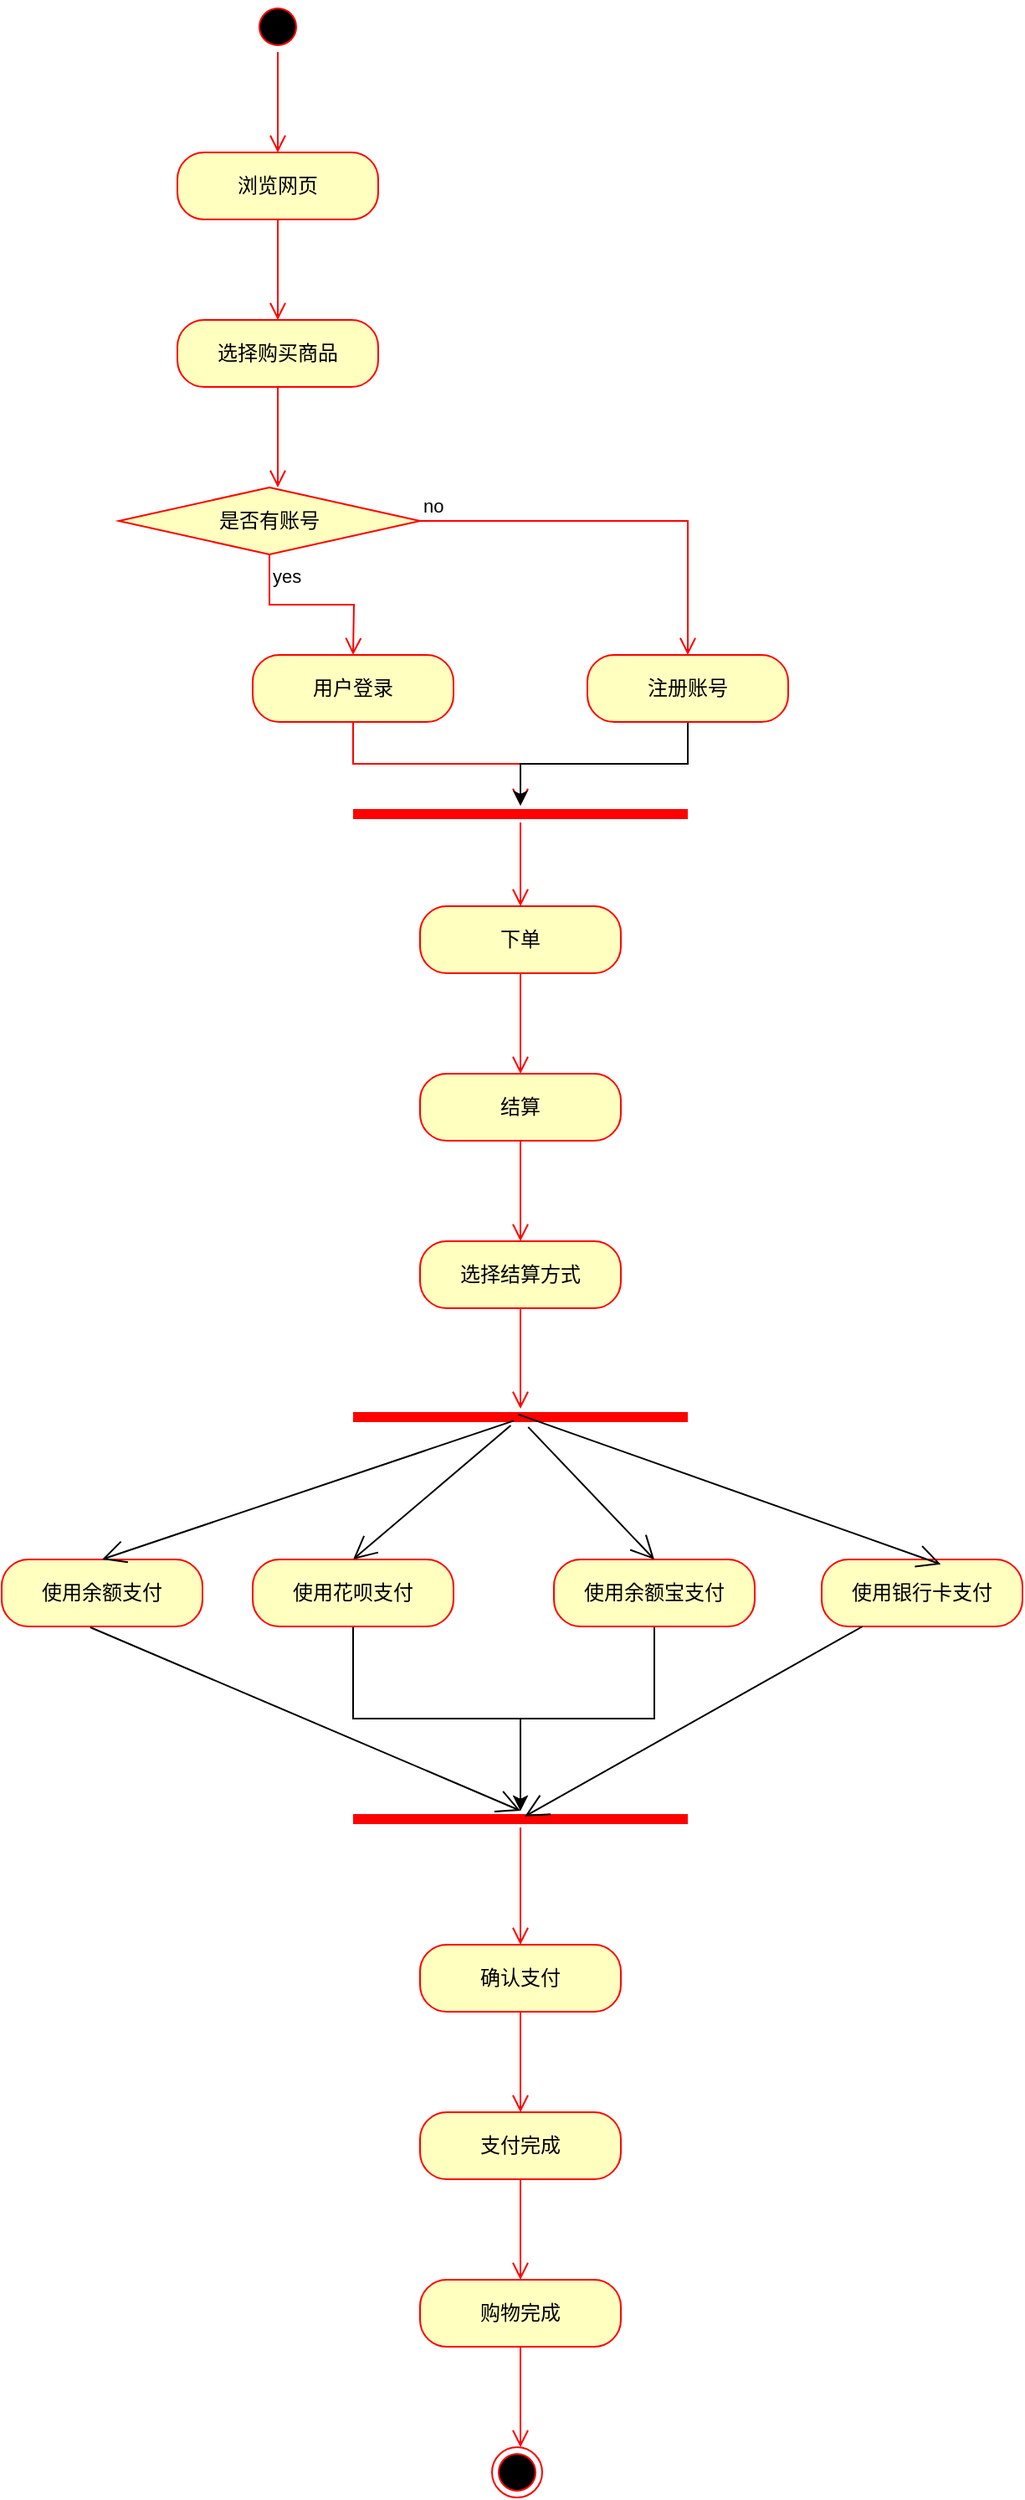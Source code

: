 <mxfile version="24.4.0" type="device">
  <diagram id="C5RBs43oDa-KdzZeNtuy" name="Page-1">
    <mxGraphModel dx="613" dy="834" grid="1" gridSize="10" guides="1" tooltips="1" connect="1" arrows="1" fold="1" page="1" pageScale="1" pageWidth="827" pageHeight="1169" math="0" shadow="0">
      <root>
        <mxCell id="WIyWlLk6GJQsqaUBKTNV-0" />
        <mxCell id="WIyWlLk6GJQsqaUBKTNV-1" parent="WIyWlLk6GJQsqaUBKTNV-0" />
        <mxCell id="sGb1tncQzAxA6hbaUur0-0" value="" style="ellipse;html=1;shape=startState;fillColor=#000000;strokeColor=#ff0000;" vertex="1" parent="WIyWlLk6GJQsqaUBKTNV-1">
          <mxGeometry x="270" y="80" width="30" height="30" as="geometry" />
        </mxCell>
        <mxCell id="sGb1tncQzAxA6hbaUur0-1" value="" style="edgeStyle=orthogonalEdgeStyle;html=1;verticalAlign=bottom;endArrow=open;endSize=8;strokeColor=#ff0000;rounded=0;" edge="1" source="sGb1tncQzAxA6hbaUur0-0" parent="WIyWlLk6GJQsqaUBKTNV-1">
          <mxGeometry relative="1" as="geometry">
            <mxPoint x="285" y="170" as="targetPoint" />
          </mxGeometry>
        </mxCell>
        <mxCell id="sGb1tncQzAxA6hbaUur0-2" value="浏览网页" style="rounded=1;whiteSpace=wrap;html=1;arcSize=40;fontColor=#000000;fillColor=#ffffc0;strokeColor=#ff0000;" vertex="1" parent="WIyWlLk6GJQsqaUBKTNV-1">
          <mxGeometry x="225" y="170" width="120" height="40" as="geometry" />
        </mxCell>
        <mxCell id="sGb1tncQzAxA6hbaUur0-3" value="" style="edgeStyle=orthogonalEdgeStyle;html=1;verticalAlign=bottom;endArrow=open;endSize=8;strokeColor=#ff0000;rounded=0;" edge="1" source="sGb1tncQzAxA6hbaUur0-2" parent="WIyWlLk6GJQsqaUBKTNV-1">
          <mxGeometry relative="1" as="geometry">
            <mxPoint x="285" y="270" as="targetPoint" />
          </mxGeometry>
        </mxCell>
        <mxCell id="sGb1tncQzAxA6hbaUur0-4" value="选择购买商品" style="rounded=1;whiteSpace=wrap;html=1;arcSize=40;fontColor=#000000;fillColor=#ffffc0;strokeColor=#ff0000;" vertex="1" parent="WIyWlLk6GJQsqaUBKTNV-1">
          <mxGeometry x="225" y="270" width="120" height="40" as="geometry" />
        </mxCell>
        <mxCell id="sGb1tncQzAxA6hbaUur0-5" value="" style="edgeStyle=orthogonalEdgeStyle;html=1;verticalAlign=bottom;endArrow=open;endSize=8;strokeColor=#ff0000;rounded=0;" edge="1" source="sGb1tncQzAxA6hbaUur0-4" parent="WIyWlLk6GJQsqaUBKTNV-1">
          <mxGeometry relative="1" as="geometry">
            <mxPoint x="285" y="370" as="targetPoint" />
          </mxGeometry>
        </mxCell>
        <mxCell id="sGb1tncQzAxA6hbaUur0-6" value="是否有账号" style="rhombus;whiteSpace=wrap;html=1;fontColor=#000000;fillColor=#ffffc0;strokeColor=#ff0000;" vertex="1" parent="WIyWlLk6GJQsqaUBKTNV-1">
          <mxGeometry x="190" y="370" width="180" height="40" as="geometry" />
        </mxCell>
        <mxCell id="sGb1tncQzAxA6hbaUur0-7" value="no" style="edgeStyle=orthogonalEdgeStyle;html=1;align=left;verticalAlign=bottom;endArrow=open;endSize=8;strokeColor=#ff0000;rounded=0;entryX=0.5;entryY=0;entryDx=0;entryDy=0;" edge="1" source="sGb1tncQzAxA6hbaUur0-6" parent="WIyWlLk6GJQsqaUBKTNV-1" target="sGb1tncQzAxA6hbaUur0-14">
          <mxGeometry x="-1" relative="1" as="geometry">
            <mxPoint x="470" y="390" as="targetPoint" />
          </mxGeometry>
        </mxCell>
        <mxCell id="sGb1tncQzAxA6hbaUur0-8" value="yes" style="edgeStyle=orthogonalEdgeStyle;html=1;align=left;verticalAlign=top;endArrow=open;endSize=8;strokeColor=#ff0000;rounded=0;" edge="1" source="sGb1tncQzAxA6hbaUur0-6" parent="WIyWlLk6GJQsqaUBKTNV-1">
          <mxGeometry x="-1" relative="1" as="geometry">
            <mxPoint x="330" y="470" as="targetPoint" />
          </mxGeometry>
        </mxCell>
        <mxCell id="sGb1tncQzAxA6hbaUur0-12" value="用户登录" style="rounded=1;whiteSpace=wrap;html=1;arcSize=40;fontColor=#000000;fillColor=#ffffc0;strokeColor=#ff0000;" vertex="1" parent="WIyWlLk6GJQsqaUBKTNV-1">
          <mxGeometry x="270" y="470" width="120" height="40" as="geometry" />
        </mxCell>
        <mxCell id="sGb1tncQzAxA6hbaUur0-13" value="" style="edgeStyle=orthogonalEdgeStyle;html=1;verticalAlign=bottom;endArrow=open;endSize=8;strokeColor=#ff0000;rounded=0;" edge="1" source="sGb1tncQzAxA6hbaUur0-12" parent="WIyWlLk6GJQsqaUBKTNV-1" target="sGb1tncQzAxA6hbaUur0-16">
          <mxGeometry relative="1" as="geometry">
            <mxPoint x="330" y="570" as="targetPoint" />
          </mxGeometry>
        </mxCell>
        <mxCell id="sGb1tncQzAxA6hbaUur0-18" value="" style="edgeStyle=orthogonalEdgeStyle;rounded=0;orthogonalLoop=1;jettySize=auto;html=1;" edge="1" parent="WIyWlLk6GJQsqaUBKTNV-1" source="sGb1tncQzAxA6hbaUur0-14" target="sGb1tncQzAxA6hbaUur0-16">
          <mxGeometry relative="1" as="geometry" />
        </mxCell>
        <mxCell id="sGb1tncQzAxA6hbaUur0-14" value="注册账号" style="rounded=1;whiteSpace=wrap;html=1;arcSize=40;fontColor=#000000;fillColor=#ffffc0;strokeColor=#ff0000;" vertex="1" parent="WIyWlLk6GJQsqaUBKTNV-1">
          <mxGeometry x="470" y="470" width="120" height="40" as="geometry" />
        </mxCell>
        <mxCell id="sGb1tncQzAxA6hbaUur0-16" value="" style="shape=line;html=1;strokeWidth=6;strokeColor=#ff0000;" vertex="1" parent="WIyWlLk6GJQsqaUBKTNV-1">
          <mxGeometry x="330" y="560.0" width="200" height="10" as="geometry" />
        </mxCell>
        <mxCell id="sGb1tncQzAxA6hbaUur0-17" value="" style="edgeStyle=orthogonalEdgeStyle;html=1;verticalAlign=bottom;endArrow=open;endSize=8;strokeColor=#ff0000;rounded=0;" edge="1" source="sGb1tncQzAxA6hbaUur0-16" parent="WIyWlLk6GJQsqaUBKTNV-1">
          <mxGeometry relative="1" as="geometry">
            <mxPoint x="430" y="620" as="targetPoint" />
          </mxGeometry>
        </mxCell>
        <mxCell id="sGb1tncQzAxA6hbaUur0-19" value="下单" style="rounded=1;whiteSpace=wrap;html=1;arcSize=40;fontColor=#000000;fillColor=#ffffc0;strokeColor=#ff0000;" vertex="1" parent="WIyWlLk6GJQsqaUBKTNV-1">
          <mxGeometry x="370" y="620" width="120" height="40" as="geometry" />
        </mxCell>
        <mxCell id="sGb1tncQzAxA6hbaUur0-20" value="" style="edgeStyle=orthogonalEdgeStyle;html=1;verticalAlign=bottom;endArrow=open;endSize=8;strokeColor=#ff0000;rounded=0;" edge="1" source="sGb1tncQzAxA6hbaUur0-19" parent="WIyWlLk6GJQsqaUBKTNV-1">
          <mxGeometry relative="1" as="geometry">
            <mxPoint x="430" y="720" as="targetPoint" />
          </mxGeometry>
        </mxCell>
        <mxCell id="sGb1tncQzAxA6hbaUur0-21" value="结算" style="rounded=1;whiteSpace=wrap;html=1;arcSize=40;fontColor=#000000;fillColor=#ffffc0;strokeColor=#ff0000;" vertex="1" parent="WIyWlLk6GJQsqaUBKTNV-1">
          <mxGeometry x="370" y="720" width="120" height="40" as="geometry" />
        </mxCell>
        <mxCell id="sGb1tncQzAxA6hbaUur0-22" value="" style="edgeStyle=orthogonalEdgeStyle;html=1;verticalAlign=bottom;endArrow=open;endSize=8;strokeColor=#ff0000;rounded=0;" edge="1" source="sGb1tncQzAxA6hbaUur0-21" parent="WIyWlLk6GJQsqaUBKTNV-1">
          <mxGeometry relative="1" as="geometry">
            <mxPoint x="430" y="820" as="targetPoint" />
          </mxGeometry>
        </mxCell>
        <mxCell id="sGb1tncQzAxA6hbaUur0-23" value="选择结算方式" style="rounded=1;whiteSpace=wrap;html=1;arcSize=40;fontColor=#000000;fillColor=#ffffc0;strokeColor=#ff0000;" vertex="1" parent="WIyWlLk6GJQsqaUBKTNV-1">
          <mxGeometry x="370" y="820" width="120" height="40" as="geometry" />
        </mxCell>
        <mxCell id="sGb1tncQzAxA6hbaUur0-24" value="" style="edgeStyle=orthogonalEdgeStyle;html=1;verticalAlign=bottom;endArrow=open;endSize=8;strokeColor=#ff0000;rounded=0;" edge="1" source="sGb1tncQzAxA6hbaUur0-23" parent="WIyWlLk6GJQsqaUBKTNV-1">
          <mxGeometry relative="1" as="geometry">
            <mxPoint x="430" y="920" as="targetPoint" />
          </mxGeometry>
        </mxCell>
        <mxCell id="sGb1tncQzAxA6hbaUur0-25" value="" style="shape=line;html=1;strokeWidth=6;strokeColor=#ff0000;" vertex="1" parent="WIyWlLk6GJQsqaUBKTNV-1">
          <mxGeometry x="330" y="920" width="200" height="10" as="geometry" />
        </mxCell>
        <mxCell id="sGb1tncQzAxA6hbaUur0-44" value="" style="edgeStyle=orthogonalEdgeStyle;rounded=0;orthogonalLoop=1;jettySize=auto;html=1;" edge="1" parent="WIyWlLk6GJQsqaUBKTNV-1" source="sGb1tncQzAxA6hbaUur0-27" target="sGb1tncQzAxA6hbaUur0-41">
          <mxGeometry relative="1" as="geometry" />
        </mxCell>
        <mxCell id="sGb1tncQzAxA6hbaUur0-27" value="使用余额宝支付" style="rounded=1;whiteSpace=wrap;html=1;arcSize=40;fontColor=#000000;fillColor=#ffffc0;strokeColor=#ff0000;" vertex="1" parent="WIyWlLk6GJQsqaUBKTNV-1">
          <mxGeometry x="450" y="1010" width="120" height="40" as="geometry" />
        </mxCell>
        <mxCell id="sGb1tncQzAxA6hbaUur0-43" value="" style="edgeStyle=orthogonalEdgeStyle;rounded=0;orthogonalLoop=1;jettySize=auto;html=1;" edge="1" parent="WIyWlLk6GJQsqaUBKTNV-1" source="sGb1tncQzAxA6hbaUur0-29" target="sGb1tncQzAxA6hbaUur0-41">
          <mxGeometry relative="1" as="geometry" />
        </mxCell>
        <mxCell id="sGb1tncQzAxA6hbaUur0-29" value="使用花呗支付" style="rounded=1;whiteSpace=wrap;html=1;arcSize=40;fontColor=#000000;fillColor=#ffffc0;strokeColor=#ff0000;" vertex="1" parent="WIyWlLk6GJQsqaUBKTNV-1">
          <mxGeometry x="270" y="1010" width="120" height="40" as="geometry" />
        </mxCell>
        <mxCell id="sGb1tncQzAxA6hbaUur0-31" value="使用余额支付" style="rounded=1;whiteSpace=wrap;html=1;arcSize=40;fontColor=#000000;fillColor=#ffffc0;strokeColor=#ff0000;" vertex="1" parent="WIyWlLk6GJQsqaUBKTNV-1">
          <mxGeometry x="120" y="1010" width="120" height="40" as="geometry" />
        </mxCell>
        <mxCell id="sGb1tncQzAxA6hbaUur0-33" value="使用银行卡支付" style="rounded=1;whiteSpace=wrap;html=1;arcSize=40;fontColor=#000000;fillColor=#ffffc0;strokeColor=#ff0000;" vertex="1" parent="WIyWlLk6GJQsqaUBKTNV-1">
          <mxGeometry x="610" y="1010" width="120" height="40" as="geometry" />
        </mxCell>
        <mxCell id="sGb1tncQzAxA6hbaUur0-37" value="" style="endArrow=open;endFill=1;endSize=12;html=1;rounded=0;exitX=0.523;exitY=1.094;exitDx=0;exitDy=0;exitPerimeter=0;entryX=0.5;entryY=0;entryDx=0;entryDy=0;" edge="1" parent="WIyWlLk6GJQsqaUBKTNV-1" source="sGb1tncQzAxA6hbaUur0-25" target="sGb1tncQzAxA6hbaUur0-27">
          <mxGeometry width="160" relative="1" as="geometry">
            <mxPoint x="350" y="1080" as="sourcePoint" />
            <mxPoint x="510" y="1080" as="targetPoint" />
          </mxGeometry>
        </mxCell>
        <mxCell id="sGb1tncQzAxA6hbaUur0-38" value="" style="endArrow=open;endFill=1;endSize=12;html=1;rounded=0;exitX=0.471;exitY=1;exitDx=0;exitDy=0;exitPerimeter=0;entryX=0.5;entryY=0;entryDx=0;entryDy=0;" edge="1" parent="WIyWlLk6GJQsqaUBKTNV-1" source="sGb1tncQzAxA6hbaUur0-25" target="sGb1tncQzAxA6hbaUur0-29">
          <mxGeometry width="160" relative="1" as="geometry">
            <mxPoint x="350" y="1080" as="sourcePoint" />
            <mxPoint x="510" y="1080" as="targetPoint" />
          </mxGeometry>
        </mxCell>
        <mxCell id="sGb1tncQzAxA6hbaUur0-39" value="" style="endArrow=open;endFill=1;endSize=12;html=1;rounded=0;exitX=0.494;exitY=0.341;exitDx=0;exitDy=0;exitPerimeter=0;entryX=0.593;entryY=0.071;entryDx=0;entryDy=0;entryPerimeter=0;" edge="1" parent="WIyWlLk6GJQsqaUBKTNV-1" source="sGb1tncQzAxA6hbaUur0-25" target="sGb1tncQzAxA6hbaUur0-33">
          <mxGeometry width="160" relative="1" as="geometry">
            <mxPoint x="350" y="1080" as="sourcePoint" />
            <mxPoint x="510" y="1080" as="targetPoint" />
          </mxGeometry>
        </mxCell>
        <mxCell id="sGb1tncQzAxA6hbaUur0-40" value="" style="endArrow=open;endFill=1;endSize=12;html=1;rounded=0;exitX=0.48;exitY=0.718;exitDx=0;exitDy=0;exitPerimeter=0;entryX=0.5;entryY=0;entryDx=0;entryDy=0;" edge="1" parent="WIyWlLk6GJQsqaUBKTNV-1" source="sGb1tncQzAxA6hbaUur0-25" target="sGb1tncQzAxA6hbaUur0-31">
          <mxGeometry width="160" relative="1" as="geometry">
            <mxPoint x="350" y="1080" as="sourcePoint" />
            <mxPoint x="510" y="1080" as="targetPoint" />
          </mxGeometry>
        </mxCell>
        <mxCell id="sGb1tncQzAxA6hbaUur0-41" value="" style="shape=line;html=1;strokeWidth=6;strokeColor=#ff0000;" vertex="1" parent="WIyWlLk6GJQsqaUBKTNV-1">
          <mxGeometry x="330" y="1160" width="200" height="10" as="geometry" />
        </mxCell>
        <mxCell id="sGb1tncQzAxA6hbaUur0-42" value="" style="edgeStyle=orthogonalEdgeStyle;html=1;verticalAlign=bottom;endArrow=open;endSize=8;strokeColor=#ff0000;rounded=0;" edge="1" source="sGb1tncQzAxA6hbaUur0-41" parent="WIyWlLk6GJQsqaUBKTNV-1">
          <mxGeometry relative="1" as="geometry">
            <mxPoint x="430" y="1240" as="targetPoint" />
          </mxGeometry>
        </mxCell>
        <mxCell id="sGb1tncQzAxA6hbaUur0-45" value="" style="endArrow=open;endFill=1;endSize=12;html=1;rounded=0;entryX=0.513;entryY=0.341;entryDx=0;entryDy=0;entryPerimeter=0;" edge="1" parent="WIyWlLk6GJQsqaUBKTNV-1" source="sGb1tncQzAxA6hbaUur0-33" target="sGb1tncQzAxA6hbaUur0-41">
          <mxGeometry width="160" relative="1" as="geometry">
            <mxPoint x="350" y="1080" as="sourcePoint" />
            <mxPoint x="510" y="1080" as="targetPoint" />
          </mxGeometry>
        </mxCell>
        <mxCell id="sGb1tncQzAxA6hbaUur0-46" value="" style="endArrow=open;endFill=1;endSize=12;html=1;rounded=0;exitX=0.441;exitY=1.012;exitDx=0;exitDy=0;exitPerimeter=0;" edge="1" parent="WIyWlLk6GJQsqaUBKTNV-1" source="sGb1tncQzAxA6hbaUur0-31">
          <mxGeometry width="160" relative="1" as="geometry">
            <mxPoint x="350" y="1080" as="sourcePoint" />
            <mxPoint x="430" y="1160" as="targetPoint" />
          </mxGeometry>
        </mxCell>
        <mxCell id="sGb1tncQzAxA6hbaUur0-50" value="确认支付" style="rounded=1;whiteSpace=wrap;html=1;arcSize=40;fontColor=#000000;fillColor=#ffffc0;strokeColor=#ff0000;" vertex="1" parent="WIyWlLk6GJQsqaUBKTNV-1">
          <mxGeometry x="370" y="1240" width="120" height="40" as="geometry" />
        </mxCell>
        <mxCell id="sGb1tncQzAxA6hbaUur0-51" value="" style="edgeStyle=orthogonalEdgeStyle;html=1;verticalAlign=bottom;endArrow=open;endSize=8;strokeColor=#ff0000;rounded=0;" edge="1" source="sGb1tncQzAxA6hbaUur0-50" parent="WIyWlLk6GJQsqaUBKTNV-1">
          <mxGeometry relative="1" as="geometry">
            <mxPoint x="430" y="1340" as="targetPoint" />
          </mxGeometry>
        </mxCell>
        <mxCell id="sGb1tncQzAxA6hbaUur0-52" value="支付完成" style="rounded=1;whiteSpace=wrap;html=1;arcSize=40;fontColor=#000000;fillColor=#ffffc0;strokeColor=#ff0000;" vertex="1" parent="WIyWlLk6GJQsqaUBKTNV-1">
          <mxGeometry x="370" y="1340" width="120" height="40" as="geometry" />
        </mxCell>
        <mxCell id="sGb1tncQzAxA6hbaUur0-53" value="" style="edgeStyle=orthogonalEdgeStyle;html=1;verticalAlign=bottom;endArrow=open;endSize=8;strokeColor=#ff0000;rounded=0;" edge="1" source="sGb1tncQzAxA6hbaUur0-52" parent="WIyWlLk6GJQsqaUBKTNV-1">
          <mxGeometry relative="1" as="geometry">
            <mxPoint x="430" y="1440" as="targetPoint" />
          </mxGeometry>
        </mxCell>
        <mxCell id="sGb1tncQzAxA6hbaUur0-54" value="购物完成" style="rounded=1;whiteSpace=wrap;html=1;arcSize=40;fontColor=#000000;fillColor=#ffffc0;strokeColor=#ff0000;" vertex="1" parent="WIyWlLk6GJQsqaUBKTNV-1">
          <mxGeometry x="370" y="1440" width="120" height="40" as="geometry" />
        </mxCell>
        <mxCell id="sGb1tncQzAxA6hbaUur0-55" value="" style="edgeStyle=orthogonalEdgeStyle;html=1;verticalAlign=bottom;endArrow=open;endSize=8;strokeColor=#ff0000;rounded=0;" edge="1" source="sGb1tncQzAxA6hbaUur0-54" parent="WIyWlLk6GJQsqaUBKTNV-1">
          <mxGeometry relative="1" as="geometry">
            <mxPoint x="430" y="1540" as="targetPoint" />
          </mxGeometry>
        </mxCell>
        <mxCell id="sGb1tncQzAxA6hbaUur0-56" value="" style="ellipse;html=1;shape=endState;fillColor=#000000;strokeColor=#ff0000;" vertex="1" parent="WIyWlLk6GJQsqaUBKTNV-1">
          <mxGeometry x="413" y="1540" width="30" height="30" as="geometry" />
        </mxCell>
      </root>
    </mxGraphModel>
  </diagram>
</mxfile>
